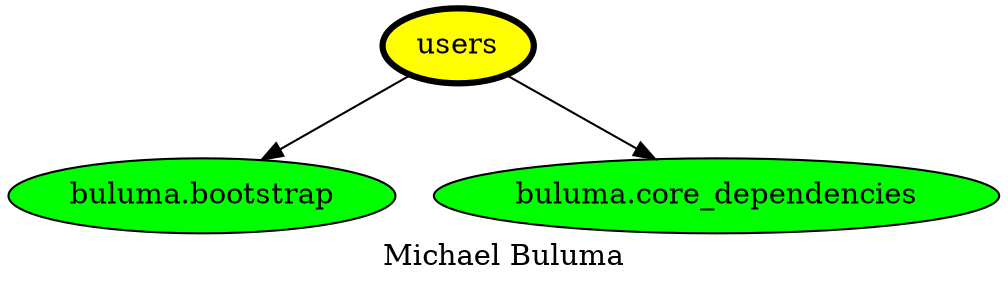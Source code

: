 digraph PhiloDilemma {
  label = "Michael Buluma" ;
  overlap=false
  {
    "users" [fillcolor=yellow style=filled penwidth=3]
    "buluma.bootstrap" [fillcolor=green style=filled]
    "buluma.core_dependencies" [fillcolor=green style=filled]
  }
  "users" -> "buluma.bootstrap"
  "users" -> "buluma.core_dependencies"
}
